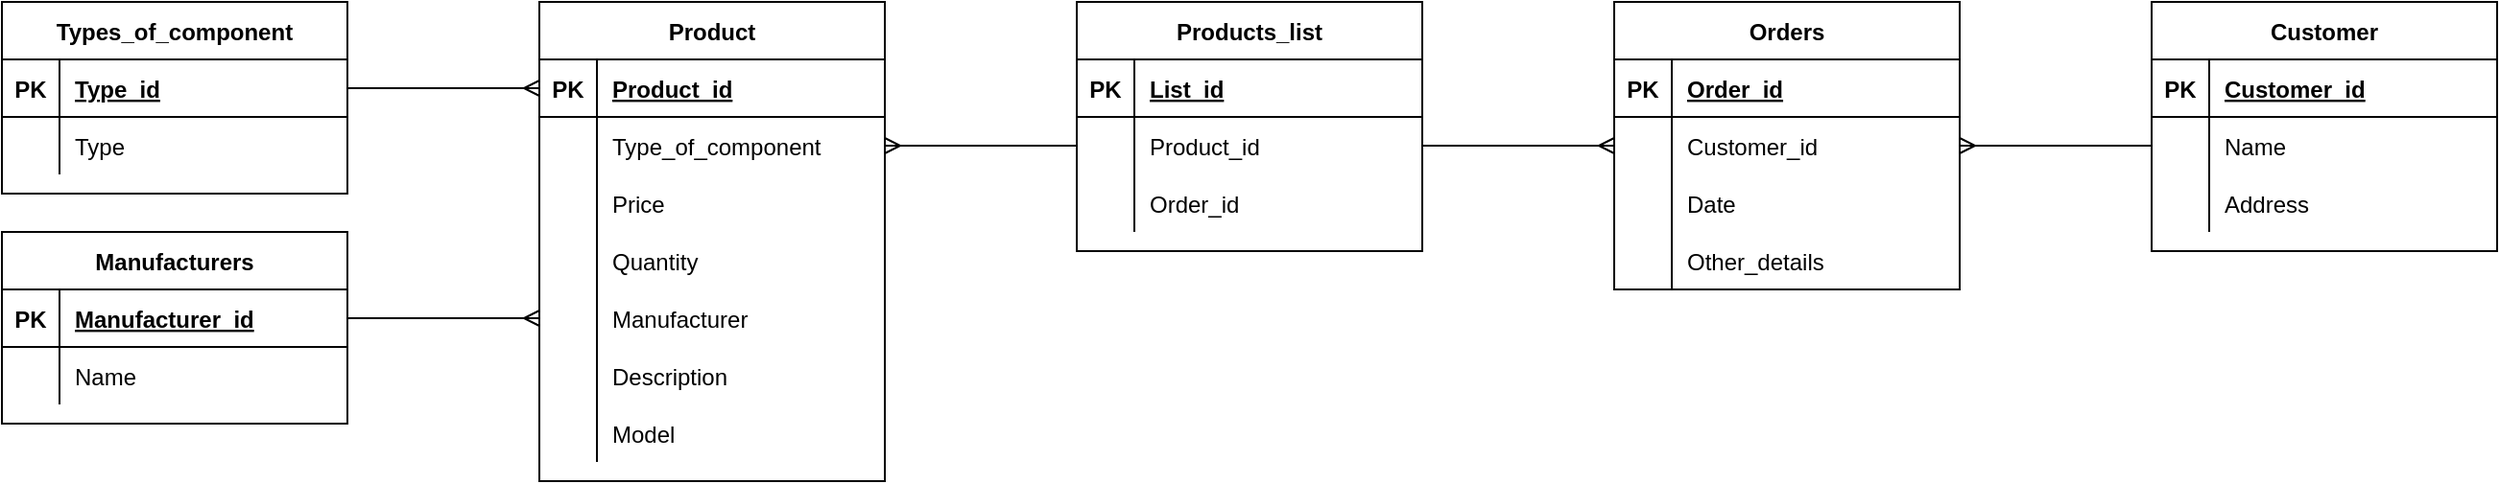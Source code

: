 <mxfile version="13.8.3" type="github">
  <diagram id="xnlWXwwwXFNJxbHEYj1L" name="Page-1">
    <mxGraphModel dx="1422" dy="831" grid="1" gridSize="10" guides="0" tooltips="1" connect="1" arrows="1" fold="1" page="1" pageScale="1" pageWidth="1600" pageHeight="900" math="0" shadow="0">
      <root>
        <mxCell id="0" />
        <mxCell id="1" parent="0" />
        <mxCell id="tcsV4JsmrNK6wtAPweMv-135" value="" style="fontSize=12;html=1;endArrow=none;edgeStyle=entityRelationEdgeStyle;entryX=0;entryY=0.5;entryDx=0;entryDy=0;exitX=1;exitY=0.5;exitDx=0;exitDy=0;startArrow=ERmany;startFill=0;endFill=0;" parent="1" source="tcsV4JsmrNK6wtAPweMv-5" target="HxD6guCsoITj01Gi-LPM-5" edge="1">
          <mxGeometry width="100" height="100" relative="1" as="geometry">
            <mxPoint x="560" y="210" as="sourcePoint" />
            <mxPoint x="640" y="360" as="targetPoint" />
          </mxGeometry>
        </mxCell>
        <mxCell id="tcsV4JsmrNK6wtAPweMv-146" value="" style="fontSize=12;html=1;endArrow=none;endFill=1;startArrow=ERmany;startFill=1;edgeStyle=entityRelationEdgeStyle;exitX=1;exitY=0.5;exitDx=0;exitDy=0;entryX=0;entryY=0.5;entryDx=0;entryDy=0;" parent="1" source="tcsV4JsmrNK6wtAPweMv-142" target="tcsV4JsmrNK6wtAPweMv-105" edge="1">
          <mxGeometry width="100" height="100" relative="1" as="geometry">
            <mxPoint x="1090" y="130" as="sourcePoint" />
            <mxPoint x="880" y="320" as="targetPoint" />
          </mxGeometry>
        </mxCell>
        <mxCell id="tcsV4JsmrNK6wtAPweMv-147" value="" style="edgeStyle=entityRelationEdgeStyle;fontSize=12;html=1;endArrow=ERmany;entryX=0;entryY=0.5;entryDx=0;entryDy=0;exitX=1;exitY=0.5;exitDx=0;exitDy=0;" parent="1" source="tcsV4JsmrNK6wtAPweMv-48" target="tcsV4JsmrNK6wtAPweMv-44" edge="1">
          <mxGeometry width="100" height="100" relative="1" as="geometry">
            <mxPoint x="50" y="480.0" as="sourcePoint" />
            <mxPoint x="320" y="440" as="targetPoint" />
          </mxGeometry>
        </mxCell>
        <mxCell id="tcsV4JsmrNK6wtAPweMv-148" value="" style="edgeStyle=entityRelationEdgeStyle;fontSize=12;html=1;endArrow=ERmany;entryX=0;entryY=0.5;entryDx=0;entryDy=0;exitX=1;exitY=0.5;exitDx=0;exitDy=0;" parent="1" source="tcsV4JsmrNK6wtAPweMv-76" target="tcsV4JsmrNK6wtAPweMv-2" edge="1">
          <mxGeometry width="100" height="100" relative="1" as="geometry">
            <mxPoint x="120" y="200.0" as="sourcePoint" />
            <mxPoint x="360" y="320" as="targetPoint" />
          </mxGeometry>
        </mxCell>
        <mxCell id="tcsV4JsmrNK6wtAPweMv-75" value="Types_of_component" style="shape=table;startSize=30;container=1;collapsible=1;childLayout=tableLayout;fixedRows=1;rowLines=0;fontStyle=1;align=center;resizeLast=1;" parent="1" vertex="1">
          <mxGeometry x="40" y="40" width="180" height="100" as="geometry" />
        </mxCell>
        <mxCell id="tcsV4JsmrNK6wtAPweMv-76" value="" style="shape=partialRectangle;collapsible=0;dropTarget=0;pointerEvents=0;fillColor=none;top=0;left=0;bottom=1;right=0;points=[[0,0.5],[1,0.5]];portConstraint=eastwest;" parent="tcsV4JsmrNK6wtAPweMv-75" vertex="1">
          <mxGeometry y="30" width="180" height="30" as="geometry" />
        </mxCell>
        <mxCell id="tcsV4JsmrNK6wtAPweMv-77" value="PK" style="shape=partialRectangle;connectable=0;fillColor=none;top=0;left=0;bottom=0;right=0;fontStyle=1;overflow=hidden;" parent="tcsV4JsmrNK6wtAPweMv-76" vertex="1">
          <mxGeometry width="30" height="30" as="geometry" />
        </mxCell>
        <mxCell id="tcsV4JsmrNK6wtAPweMv-78" value="Type_id" style="shape=partialRectangle;connectable=0;fillColor=none;top=0;left=0;bottom=0;right=0;align=left;spacingLeft=6;fontStyle=5;overflow=hidden;" parent="tcsV4JsmrNK6wtAPweMv-76" vertex="1">
          <mxGeometry x="30" width="150" height="30" as="geometry" />
        </mxCell>
        <mxCell id="tcsV4JsmrNK6wtAPweMv-79" value="" style="shape=partialRectangle;collapsible=0;dropTarget=0;pointerEvents=0;fillColor=none;top=0;left=0;bottom=0;right=0;points=[[0,0.5],[1,0.5]];portConstraint=eastwest;" parent="tcsV4JsmrNK6wtAPweMv-75" vertex="1">
          <mxGeometry y="60" width="180" height="30" as="geometry" />
        </mxCell>
        <mxCell id="tcsV4JsmrNK6wtAPweMv-80" value="" style="shape=partialRectangle;connectable=0;fillColor=none;top=0;left=0;bottom=0;right=0;editable=1;overflow=hidden;" parent="tcsV4JsmrNK6wtAPweMv-79" vertex="1">
          <mxGeometry width="30" height="30" as="geometry" />
        </mxCell>
        <mxCell id="tcsV4JsmrNK6wtAPweMv-81" value="Type" style="shape=partialRectangle;connectable=0;fillColor=none;top=0;left=0;bottom=0;right=0;align=left;spacingLeft=6;overflow=hidden;" parent="tcsV4JsmrNK6wtAPweMv-79" vertex="1">
          <mxGeometry x="30" width="150" height="30" as="geometry" />
        </mxCell>
        <mxCell id="tcsV4JsmrNK6wtAPweMv-47" value="Manufacturers" style="shape=table;startSize=30;container=1;collapsible=1;childLayout=tableLayout;fixedRows=1;rowLines=0;fontStyle=1;align=center;resizeLast=1;" parent="1" vertex="1">
          <mxGeometry x="40" y="160" width="180" height="100" as="geometry" />
        </mxCell>
        <mxCell id="tcsV4JsmrNK6wtAPweMv-48" value="" style="shape=partialRectangle;collapsible=0;dropTarget=0;pointerEvents=0;fillColor=none;top=0;left=0;bottom=1;right=0;points=[[0,0.5],[1,0.5]];portConstraint=eastwest;" parent="tcsV4JsmrNK6wtAPweMv-47" vertex="1">
          <mxGeometry y="30" width="180" height="30" as="geometry" />
        </mxCell>
        <mxCell id="tcsV4JsmrNK6wtAPweMv-49" value="PK" style="shape=partialRectangle;connectable=0;fillColor=none;top=0;left=0;bottom=0;right=0;fontStyle=1;overflow=hidden;" parent="tcsV4JsmrNK6wtAPweMv-48" vertex="1">
          <mxGeometry width="30" height="30" as="geometry" />
        </mxCell>
        <mxCell id="tcsV4JsmrNK6wtAPweMv-50" value="Manufacturer_id" style="shape=partialRectangle;connectable=0;fillColor=none;top=0;left=0;bottom=0;right=0;align=left;spacingLeft=6;fontStyle=5;overflow=hidden;" parent="tcsV4JsmrNK6wtAPweMv-48" vertex="1">
          <mxGeometry x="30" width="150" height="30" as="geometry" />
        </mxCell>
        <mxCell id="tcsV4JsmrNK6wtAPweMv-168" value="" style="shape=partialRectangle;collapsible=0;dropTarget=0;pointerEvents=0;fillColor=none;top=0;left=0;bottom=0;right=0;points=[[0,0.5],[1,0.5]];portConstraint=eastwest;" parent="tcsV4JsmrNK6wtAPweMv-47" vertex="1">
          <mxGeometry y="60" width="180" height="30" as="geometry" />
        </mxCell>
        <mxCell id="tcsV4JsmrNK6wtAPweMv-169" value="" style="shape=partialRectangle;connectable=0;fillColor=none;top=0;left=0;bottom=0;right=0;editable=1;overflow=hidden;" parent="tcsV4JsmrNK6wtAPweMv-168" vertex="1">
          <mxGeometry width="30" height="30" as="geometry" />
        </mxCell>
        <mxCell id="tcsV4JsmrNK6wtAPweMv-170" value="Name" style="shape=partialRectangle;connectable=0;fillColor=none;top=0;left=0;bottom=0;right=0;align=left;spacingLeft=6;overflow=hidden;" parent="tcsV4JsmrNK6wtAPweMv-168" vertex="1">
          <mxGeometry x="30" width="150" height="30" as="geometry" />
        </mxCell>
        <mxCell id="tcsV4JsmrNK6wtAPweMv-1" value="Product" style="shape=table;startSize=30;container=1;collapsible=1;childLayout=tableLayout;fixedRows=1;rowLines=0;fontStyle=1;align=center;resizeLast=1;" parent="1" vertex="1">
          <mxGeometry x="320" y="40" width="180" height="250" as="geometry">
            <mxRectangle x="320" y="40" width="80" height="30" as="alternateBounds" />
          </mxGeometry>
        </mxCell>
        <mxCell id="tcsV4JsmrNK6wtAPweMv-2" value="" style="shape=partialRectangle;collapsible=0;dropTarget=0;pointerEvents=0;fillColor=none;top=0;left=0;bottom=1;right=0;points=[[0,0.5],[1,0.5]];portConstraint=eastwest;" parent="tcsV4JsmrNK6wtAPweMv-1" vertex="1">
          <mxGeometry y="30" width="180" height="30" as="geometry" />
        </mxCell>
        <mxCell id="tcsV4JsmrNK6wtAPweMv-3" value="PK" style="shape=partialRectangle;connectable=0;fillColor=none;top=0;left=0;bottom=0;right=0;fontStyle=1;overflow=hidden;" parent="tcsV4JsmrNK6wtAPweMv-2" vertex="1">
          <mxGeometry width="30" height="30" as="geometry" />
        </mxCell>
        <mxCell id="tcsV4JsmrNK6wtAPweMv-4" value="Product_id" style="shape=partialRectangle;connectable=0;fillColor=none;top=0;left=0;bottom=0;right=0;align=left;spacingLeft=6;fontStyle=5;overflow=hidden;" parent="tcsV4JsmrNK6wtAPweMv-2" vertex="1">
          <mxGeometry x="30" width="150" height="30" as="geometry" />
        </mxCell>
        <mxCell id="tcsV4JsmrNK6wtAPweMv-5" value="" style="shape=partialRectangle;collapsible=0;dropTarget=0;pointerEvents=0;fillColor=none;top=0;left=0;bottom=0;right=0;points=[[0,0.5],[1,0.5]];portConstraint=eastwest;" parent="tcsV4JsmrNK6wtAPweMv-1" vertex="1">
          <mxGeometry y="60" width="180" height="30" as="geometry" />
        </mxCell>
        <mxCell id="tcsV4JsmrNK6wtAPweMv-6" value="" style="shape=partialRectangle;connectable=0;fillColor=none;top=0;left=0;bottom=0;right=0;editable=1;overflow=hidden;" parent="tcsV4JsmrNK6wtAPweMv-5" vertex="1">
          <mxGeometry width="30" height="30" as="geometry" />
        </mxCell>
        <mxCell id="tcsV4JsmrNK6wtAPweMv-7" value="Type_of_component" style="shape=partialRectangle;connectable=0;fillColor=none;top=0;left=0;bottom=0;right=0;align=left;spacingLeft=6;overflow=hidden;" parent="tcsV4JsmrNK6wtAPweMv-5" vertex="1">
          <mxGeometry x="30" width="150" height="30" as="geometry" />
        </mxCell>
        <mxCell id="tcsV4JsmrNK6wtAPweMv-8" value="" style="shape=partialRectangle;collapsible=0;dropTarget=0;pointerEvents=0;fillColor=none;top=0;left=0;bottom=0;right=0;points=[[0,0.5],[1,0.5]];portConstraint=eastwest;" parent="tcsV4JsmrNK6wtAPweMv-1" vertex="1">
          <mxGeometry y="90" width="180" height="30" as="geometry" />
        </mxCell>
        <mxCell id="tcsV4JsmrNK6wtAPweMv-9" value="" style="shape=partialRectangle;connectable=0;fillColor=none;top=0;left=0;bottom=0;right=0;editable=1;overflow=hidden;" parent="tcsV4JsmrNK6wtAPweMv-8" vertex="1">
          <mxGeometry width="30" height="30" as="geometry" />
        </mxCell>
        <mxCell id="tcsV4JsmrNK6wtAPweMv-10" value="Price" style="shape=partialRectangle;connectable=0;fillColor=none;top=0;left=0;bottom=0;right=0;align=left;spacingLeft=6;overflow=hidden;" parent="tcsV4JsmrNK6wtAPweMv-8" vertex="1">
          <mxGeometry x="30" width="150" height="30" as="geometry" />
        </mxCell>
        <mxCell id="tcsV4JsmrNK6wtAPweMv-11" value="" style="shape=partialRectangle;collapsible=0;dropTarget=0;pointerEvents=0;fillColor=none;top=0;left=0;bottom=0;right=0;points=[[0,0.5],[1,0.5]];portConstraint=eastwest;" parent="tcsV4JsmrNK6wtAPweMv-1" vertex="1">
          <mxGeometry y="120" width="180" height="30" as="geometry" />
        </mxCell>
        <mxCell id="tcsV4JsmrNK6wtAPweMv-12" value="" style="shape=partialRectangle;connectable=0;fillColor=none;top=0;left=0;bottom=0;right=0;editable=1;overflow=hidden;" parent="tcsV4JsmrNK6wtAPweMv-11" vertex="1">
          <mxGeometry width="30" height="30" as="geometry" />
        </mxCell>
        <mxCell id="tcsV4JsmrNK6wtAPweMv-13" value="Quantity" style="shape=partialRectangle;connectable=0;fillColor=none;top=0;left=0;bottom=0;right=0;align=left;spacingLeft=6;overflow=hidden;" parent="tcsV4JsmrNK6wtAPweMv-11" vertex="1">
          <mxGeometry x="30" width="150" height="30" as="geometry" />
        </mxCell>
        <mxCell id="tcsV4JsmrNK6wtAPweMv-44" value="" style="shape=partialRectangle;collapsible=0;dropTarget=0;pointerEvents=0;fillColor=none;top=0;left=0;bottom=0;right=0;points=[[0,0.5],[1,0.5]];portConstraint=eastwest;" parent="tcsV4JsmrNK6wtAPweMv-1" vertex="1">
          <mxGeometry y="150" width="180" height="30" as="geometry" />
        </mxCell>
        <mxCell id="tcsV4JsmrNK6wtAPweMv-45" value="" style="shape=partialRectangle;connectable=0;fillColor=none;top=0;left=0;bottom=0;right=0;editable=1;overflow=hidden;" parent="tcsV4JsmrNK6wtAPweMv-44" vertex="1">
          <mxGeometry width="30" height="30" as="geometry" />
        </mxCell>
        <mxCell id="tcsV4JsmrNK6wtAPweMv-46" value="Manufacturer" style="shape=partialRectangle;connectable=0;fillColor=none;top=0;left=0;bottom=0;right=0;align=left;spacingLeft=6;overflow=hidden;" parent="tcsV4JsmrNK6wtAPweMv-44" vertex="1">
          <mxGeometry x="30" width="150" height="30" as="geometry" />
        </mxCell>
        <mxCell id="tcsV4JsmrNK6wtAPweMv-35" value="" style="shape=partialRectangle;collapsible=0;dropTarget=0;pointerEvents=0;fillColor=none;top=0;left=0;bottom=0;right=0;points=[[0,0.5],[1,0.5]];portConstraint=eastwest;" parent="tcsV4JsmrNK6wtAPweMv-1" vertex="1">
          <mxGeometry y="180" width="180" height="30" as="geometry" />
        </mxCell>
        <mxCell id="tcsV4JsmrNK6wtAPweMv-36" value="" style="shape=partialRectangle;connectable=0;fillColor=none;top=0;left=0;bottom=0;right=0;editable=1;overflow=hidden;" parent="tcsV4JsmrNK6wtAPweMv-35" vertex="1">
          <mxGeometry width="30" height="30" as="geometry" />
        </mxCell>
        <mxCell id="tcsV4JsmrNK6wtAPweMv-37" value="Description" style="shape=partialRectangle;connectable=0;fillColor=none;top=0;left=0;bottom=0;right=0;align=left;spacingLeft=6;overflow=hidden;" parent="tcsV4JsmrNK6wtAPweMv-35" vertex="1">
          <mxGeometry x="30" width="150" height="30" as="geometry" />
        </mxCell>
        <mxCell id="ZnwAf4RVVeMctzBZ-tRy-2" value="" style="shape=partialRectangle;collapsible=0;dropTarget=0;pointerEvents=0;fillColor=none;top=0;left=0;bottom=0;right=0;points=[[0,0.5],[1,0.5]];portConstraint=eastwest;" vertex="1" parent="tcsV4JsmrNK6wtAPweMv-1">
          <mxGeometry y="210" width="180" height="30" as="geometry" />
        </mxCell>
        <mxCell id="ZnwAf4RVVeMctzBZ-tRy-3" value="" style="shape=partialRectangle;connectable=0;fillColor=none;top=0;left=0;bottom=0;right=0;editable=1;overflow=hidden;" vertex="1" parent="ZnwAf4RVVeMctzBZ-tRy-2">
          <mxGeometry width="30" height="30" as="geometry" />
        </mxCell>
        <mxCell id="ZnwAf4RVVeMctzBZ-tRy-4" value="Model" style="shape=partialRectangle;connectable=0;fillColor=none;top=0;left=0;bottom=0;right=0;align=left;spacingLeft=6;overflow=hidden;" vertex="1" parent="ZnwAf4RVVeMctzBZ-tRy-2">
          <mxGeometry x="30" width="150" height="30" as="geometry" />
        </mxCell>
        <mxCell id="tcsV4JsmrNK6wtAPweMv-122" value="Orders" style="shape=table;startSize=30;container=1;collapsible=1;childLayout=tableLayout;fixedRows=1;rowLines=0;fontStyle=1;align=center;resizeLast=1;" parent="1" vertex="1">
          <mxGeometry x="880" y="40" width="180" height="150" as="geometry" />
        </mxCell>
        <mxCell id="tcsV4JsmrNK6wtAPweMv-123" value="" style="shape=partialRectangle;collapsible=0;dropTarget=0;pointerEvents=0;fillColor=none;top=0;left=0;bottom=1;right=0;points=[[0,0.5],[1,0.5]];portConstraint=eastwest;" parent="tcsV4JsmrNK6wtAPweMv-122" vertex="1">
          <mxGeometry y="30" width="180" height="30" as="geometry" />
        </mxCell>
        <mxCell id="tcsV4JsmrNK6wtAPweMv-124" value="PK" style="shape=partialRectangle;connectable=0;fillColor=none;top=0;left=0;bottom=0;right=0;fontStyle=1;overflow=hidden;" parent="tcsV4JsmrNK6wtAPweMv-123" vertex="1">
          <mxGeometry width="30" height="30" as="geometry" />
        </mxCell>
        <mxCell id="tcsV4JsmrNK6wtAPweMv-125" value="Order_id" style="shape=partialRectangle;connectable=0;fillColor=none;top=0;left=0;bottom=0;right=0;align=left;spacingLeft=6;fontStyle=5;overflow=hidden;" parent="tcsV4JsmrNK6wtAPweMv-123" vertex="1">
          <mxGeometry x="30" width="150" height="30" as="geometry" />
        </mxCell>
        <mxCell id="tcsV4JsmrNK6wtAPweMv-142" value="" style="shape=partialRectangle;collapsible=0;dropTarget=0;pointerEvents=0;fillColor=none;top=0;left=0;bottom=0;right=0;points=[[0,0.5],[1,0.5]];portConstraint=eastwest;" parent="tcsV4JsmrNK6wtAPweMv-122" vertex="1">
          <mxGeometry y="60" width="180" height="30" as="geometry" />
        </mxCell>
        <mxCell id="tcsV4JsmrNK6wtAPweMv-143" value="" style="shape=partialRectangle;connectable=0;fillColor=none;top=0;left=0;bottom=0;right=0;editable=1;overflow=hidden;" parent="tcsV4JsmrNK6wtAPweMv-142" vertex="1">
          <mxGeometry width="30" height="30" as="geometry" />
        </mxCell>
        <mxCell id="tcsV4JsmrNK6wtAPweMv-144" value="Customer_id" style="shape=partialRectangle;connectable=0;fillColor=none;top=0;left=0;bottom=0;right=0;align=left;spacingLeft=6;overflow=hidden;" parent="tcsV4JsmrNK6wtAPweMv-142" vertex="1">
          <mxGeometry x="30" width="150" height="30" as="geometry" />
        </mxCell>
        <mxCell id="tcsV4JsmrNK6wtAPweMv-126" value="" style="shape=partialRectangle;collapsible=0;dropTarget=0;pointerEvents=0;fillColor=none;top=0;left=0;bottom=0;right=0;points=[[0,0.5],[1,0.5]];portConstraint=eastwest;" parent="tcsV4JsmrNK6wtAPweMv-122" vertex="1">
          <mxGeometry y="90" width="180" height="30" as="geometry" />
        </mxCell>
        <mxCell id="tcsV4JsmrNK6wtAPweMv-127" value="" style="shape=partialRectangle;connectable=0;fillColor=none;top=0;left=0;bottom=0;right=0;editable=1;overflow=hidden;" parent="tcsV4JsmrNK6wtAPweMv-126" vertex="1">
          <mxGeometry width="30" height="30" as="geometry" />
        </mxCell>
        <mxCell id="tcsV4JsmrNK6wtAPweMv-128" value="Date" style="shape=partialRectangle;connectable=0;fillColor=none;top=0;left=0;bottom=0;right=0;align=left;spacingLeft=6;overflow=hidden;" parent="tcsV4JsmrNK6wtAPweMv-126" vertex="1">
          <mxGeometry x="30" width="150" height="30" as="geometry" />
        </mxCell>
        <mxCell id="tcsV4JsmrNK6wtAPweMv-129" value="" style="shape=partialRectangle;collapsible=0;dropTarget=0;pointerEvents=0;fillColor=none;top=0;left=0;bottom=0;right=0;points=[[0,0.5],[1,0.5]];portConstraint=eastwest;" parent="tcsV4JsmrNK6wtAPweMv-122" vertex="1">
          <mxGeometry y="120" width="180" height="30" as="geometry" />
        </mxCell>
        <mxCell id="tcsV4JsmrNK6wtAPweMv-130" value="" style="shape=partialRectangle;connectable=0;fillColor=none;top=0;left=0;bottom=0;right=0;editable=1;overflow=hidden;" parent="tcsV4JsmrNK6wtAPweMv-129" vertex="1">
          <mxGeometry width="30" height="30" as="geometry" />
        </mxCell>
        <mxCell id="tcsV4JsmrNK6wtAPweMv-131" value="Other_details" style="shape=partialRectangle;connectable=0;fillColor=none;top=0;left=0;bottom=0;right=0;align=left;spacingLeft=6;overflow=hidden;" parent="tcsV4JsmrNK6wtAPweMv-129" vertex="1">
          <mxGeometry x="30" width="150" height="30" as="geometry" />
        </mxCell>
        <mxCell id="tcsV4JsmrNK6wtAPweMv-101" value="Customer" style="shape=table;startSize=30;container=1;collapsible=1;childLayout=tableLayout;fixedRows=1;rowLines=0;fontStyle=1;align=center;resizeLast=1;" parent="1" vertex="1">
          <mxGeometry x="1160" y="40" width="180" height="130" as="geometry" />
        </mxCell>
        <mxCell id="tcsV4JsmrNK6wtAPweMv-102" value="" style="shape=partialRectangle;collapsible=0;dropTarget=0;pointerEvents=0;fillColor=none;top=0;left=0;bottom=1;right=0;points=[[0,0.5],[1,0.5]];portConstraint=eastwest;" parent="tcsV4JsmrNK6wtAPweMv-101" vertex="1">
          <mxGeometry y="30" width="180" height="30" as="geometry" />
        </mxCell>
        <mxCell id="tcsV4JsmrNK6wtAPweMv-103" value="PK" style="shape=partialRectangle;connectable=0;fillColor=none;top=0;left=0;bottom=0;right=0;fontStyle=1;overflow=hidden;" parent="tcsV4JsmrNK6wtAPweMv-102" vertex="1">
          <mxGeometry width="30" height="30" as="geometry" />
        </mxCell>
        <mxCell id="tcsV4JsmrNK6wtAPweMv-104" value="Customer_id" style="shape=partialRectangle;connectable=0;fillColor=none;top=0;left=0;bottom=0;right=0;align=left;spacingLeft=6;fontStyle=5;overflow=hidden;" parent="tcsV4JsmrNK6wtAPweMv-102" vertex="1">
          <mxGeometry x="30" width="150" height="30" as="geometry" />
        </mxCell>
        <mxCell id="tcsV4JsmrNK6wtAPweMv-105" value="" style="shape=partialRectangle;collapsible=0;dropTarget=0;pointerEvents=0;fillColor=none;top=0;left=0;bottom=0;right=0;points=[[0,0.5],[1,0.5]];portConstraint=eastwest;" parent="tcsV4JsmrNK6wtAPweMv-101" vertex="1">
          <mxGeometry y="60" width="180" height="30" as="geometry" />
        </mxCell>
        <mxCell id="tcsV4JsmrNK6wtAPweMv-106" value="" style="shape=partialRectangle;connectable=0;fillColor=none;top=0;left=0;bottom=0;right=0;editable=1;overflow=hidden;" parent="tcsV4JsmrNK6wtAPweMv-105" vertex="1">
          <mxGeometry width="30" height="30" as="geometry" />
        </mxCell>
        <mxCell id="tcsV4JsmrNK6wtAPweMv-107" value="Name" style="shape=partialRectangle;connectable=0;fillColor=none;top=0;left=0;bottom=0;right=0;align=left;spacingLeft=6;overflow=hidden;" parent="tcsV4JsmrNK6wtAPweMv-105" vertex="1">
          <mxGeometry x="30" width="150" height="30" as="geometry" />
        </mxCell>
        <mxCell id="tcsV4JsmrNK6wtAPweMv-108" value="" style="shape=partialRectangle;collapsible=0;dropTarget=0;pointerEvents=0;fillColor=none;top=0;left=0;bottom=0;right=0;points=[[0,0.5],[1,0.5]];portConstraint=eastwest;" parent="tcsV4JsmrNK6wtAPweMv-101" vertex="1">
          <mxGeometry y="90" width="180" height="30" as="geometry" />
        </mxCell>
        <mxCell id="tcsV4JsmrNK6wtAPweMv-109" value="" style="shape=partialRectangle;connectable=0;fillColor=none;top=0;left=0;bottom=0;right=0;editable=1;overflow=hidden;" parent="tcsV4JsmrNK6wtAPweMv-108" vertex="1">
          <mxGeometry width="30" height="30" as="geometry" />
        </mxCell>
        <mxCell id="tcsV4JsmrNK6wtAPweMv-110" value="Address" style="shape=partialRectangle;connectable=0;fillColor=none;top=0;left=0;bottom=0;right=0;align=left;spacingLeft=6;overflow=hidden;" parent="tcsV4JsmrNK6wtAPweMv-108" vertex="1">
          <mxGeometry x="30" width="150" height="30" as="geometry" />
        </mxCell>
        <mxCell id="HxD6guCsoITj01Gi-LPM-1" value="Products_list" style="shape=table;startSize=30;container=1;collapsible=1;childLayout=tableLayout;fixedRows=1;rowLines=0;fontStyle=1;align=center;resizeLast=1;" parent="1" vertex="1">
          <mxGeometry x="600" y="40" width="180" height="130" as="geometry" />
        </mxCell>
        <mxCell id="HxD6guCsoITj01Gi-LPM-2" value="" style="shape=partialRectangle;collapsible=0;dropTarget=0;pointerEvents=0;fillColor=none;top=0;left=0;bottom=1;right=0;points=[[0,0.5],[1,0.5]];portConstraint=eastwest;" parent="HxD6guCsoITj01Gi-LPM-1" vertex="1">
          <mxGeometry y="30" width="180" height="30" as="geometry" />
        </mxCell>
        <mxCell id="HxD6guCsoITj01Gi-LPM-3" value="PK" style="shape=partialRectangle;connectable=0;fillColor=none;top=0;left=0;bottom=0;right=0;fontStyle=1;overflow=hidden;" parent="HxD6guCsoITj01Gi-LPM-2" vertex="1">
          <mxGeometry width="30" height="30" as="geometry" />
        </mxCell>
        <mxCell id="HxD6guCsoITj01Gi-LPM-4" value="List_id" style="shape=partialRectangle;connectable=0;fillColor=none;top=0;left=0;bottom=0;right=0;align=left;spacingLeft=6;fontStyle=5;overflow=hidden;" parent="HxD6guCsoITj01Gi-LPM-2" vertex="1">
          <mxGeometry x="30" width="150" height="30" as="geometry" />
        </mxCell>
        <mxCell id="HxD6guCsoITj01Gi-LPM-5" value="" style="shape=partialRectangle;collapsible=0;dropTarget=0;pointerEvents=0;fillColor=none;top=0;left=0;bottom=0;right=0;points=[[0,0.5],[1,0.5]];portConstraint=eastwest;" parent="HxD6guCsoITj01Gi-LPM-1" vertex="1">
          <mxGeometry y="60" width="180" height="30" as="geometry" />
        </mxCell>
        <mxCell id="HxD6guCsoITj01Gi-LPM-6" value="" style="shape=partialRectangle;connectable=0;fillColor=none;top=0;left=0;bottom=0;right=0;editable=1;overflow=hidden;" parent="HxD6guCsoITj01Gi-LPM-5" vertex="1">
          <mxGeometry width="30" height="30" as="geometry" />
        </mxCell>
        <mxCell id="HxD6guCsoITj01Gi-LPM-7" value="Product_id" style="shape=partialRectangle;connectable=0;fillColor=none;top=0;left=0;bottom=0;right=0;align=left;spacingLeft=6;overflow=hidden;" parent="HxD6guCsoITj01Gi-LPM-5" vertex="1">
          <mxGeometry x="30" width="150" height="30" as="geometry" />
        </mxCell>
        <mxCell id="HxD6guCsoITj01Gi-LPM-8" value="" style="shape=partialRectangle;collapsible=0;dropTarget=0;pointerEvents=0;fillColor=none;top=0;left=0;bottom=0;right=0;points=[[0,0.5],[1,0.5]];portConstraint=eastwest;" parent="HxD6guCsoITj01Gi-LPM-1" vertex="1">
          <mxGeometry y="90" width="180" height="30" as="geometry" />
        </mxCell>
        <mxCell id="HxD6guCsoITj01Gi-LPM-9" value="" style="shape=partialRectangle;connectable=0;fillColor=none;top=0;left=0;bottom=0;right=0;editable=1;overflow=hidden;" parent="HxD6guCsoITj01Gi-LPM-8" vertex="1">
          <mxGeometry width="30" height="30" as="geometry" />
        </mxCell>
        <mxCell id="HxD6guCsoITj01Gi-LPM-10" value="Order_id" style="shape=partialRectangle;connectable=0;fillColor=none;top=0;left=0;bottom=0;right=0;align=left;spacingLeft=6;overflow=hidden;" parent="HxD6guCsoITj01Gi-LPM-8" vertex="1">
          <mxGeometry x="30" width="150" height="30" as="geometry" />
        </mxCell>
        <mxCell id="HxD6guCsoITj01Gi-LPM-15" value="" style="edgeStyle=entityRelationEdgeStyle;fontSize=12;html=1;endArrow=ERmany;startArrow=none;endFill=0;startFill=0;entryX=0;entryY=0.5;entryDx=0;entryDy=0;exitX=1;exitY=0.5;exitDx=0;exitDy=0;" parent="1" source="HxD6guCsoITj01Gi-LPM-5" target="tcsV4JsmrNK6wtAPweMv-142" edge="1">
          <mxGeometry width="100" height="100" relative="1" as="geometry">
            <mxPoint x="830" y="190" as="sourcePoint" />
            <mxPoint x="820" y="280" as="targetPoint" />
          </mxGeometry>
        </mxCell>
      </root>
    </mxGraphModel>
  </diagram>
</mxfile>
